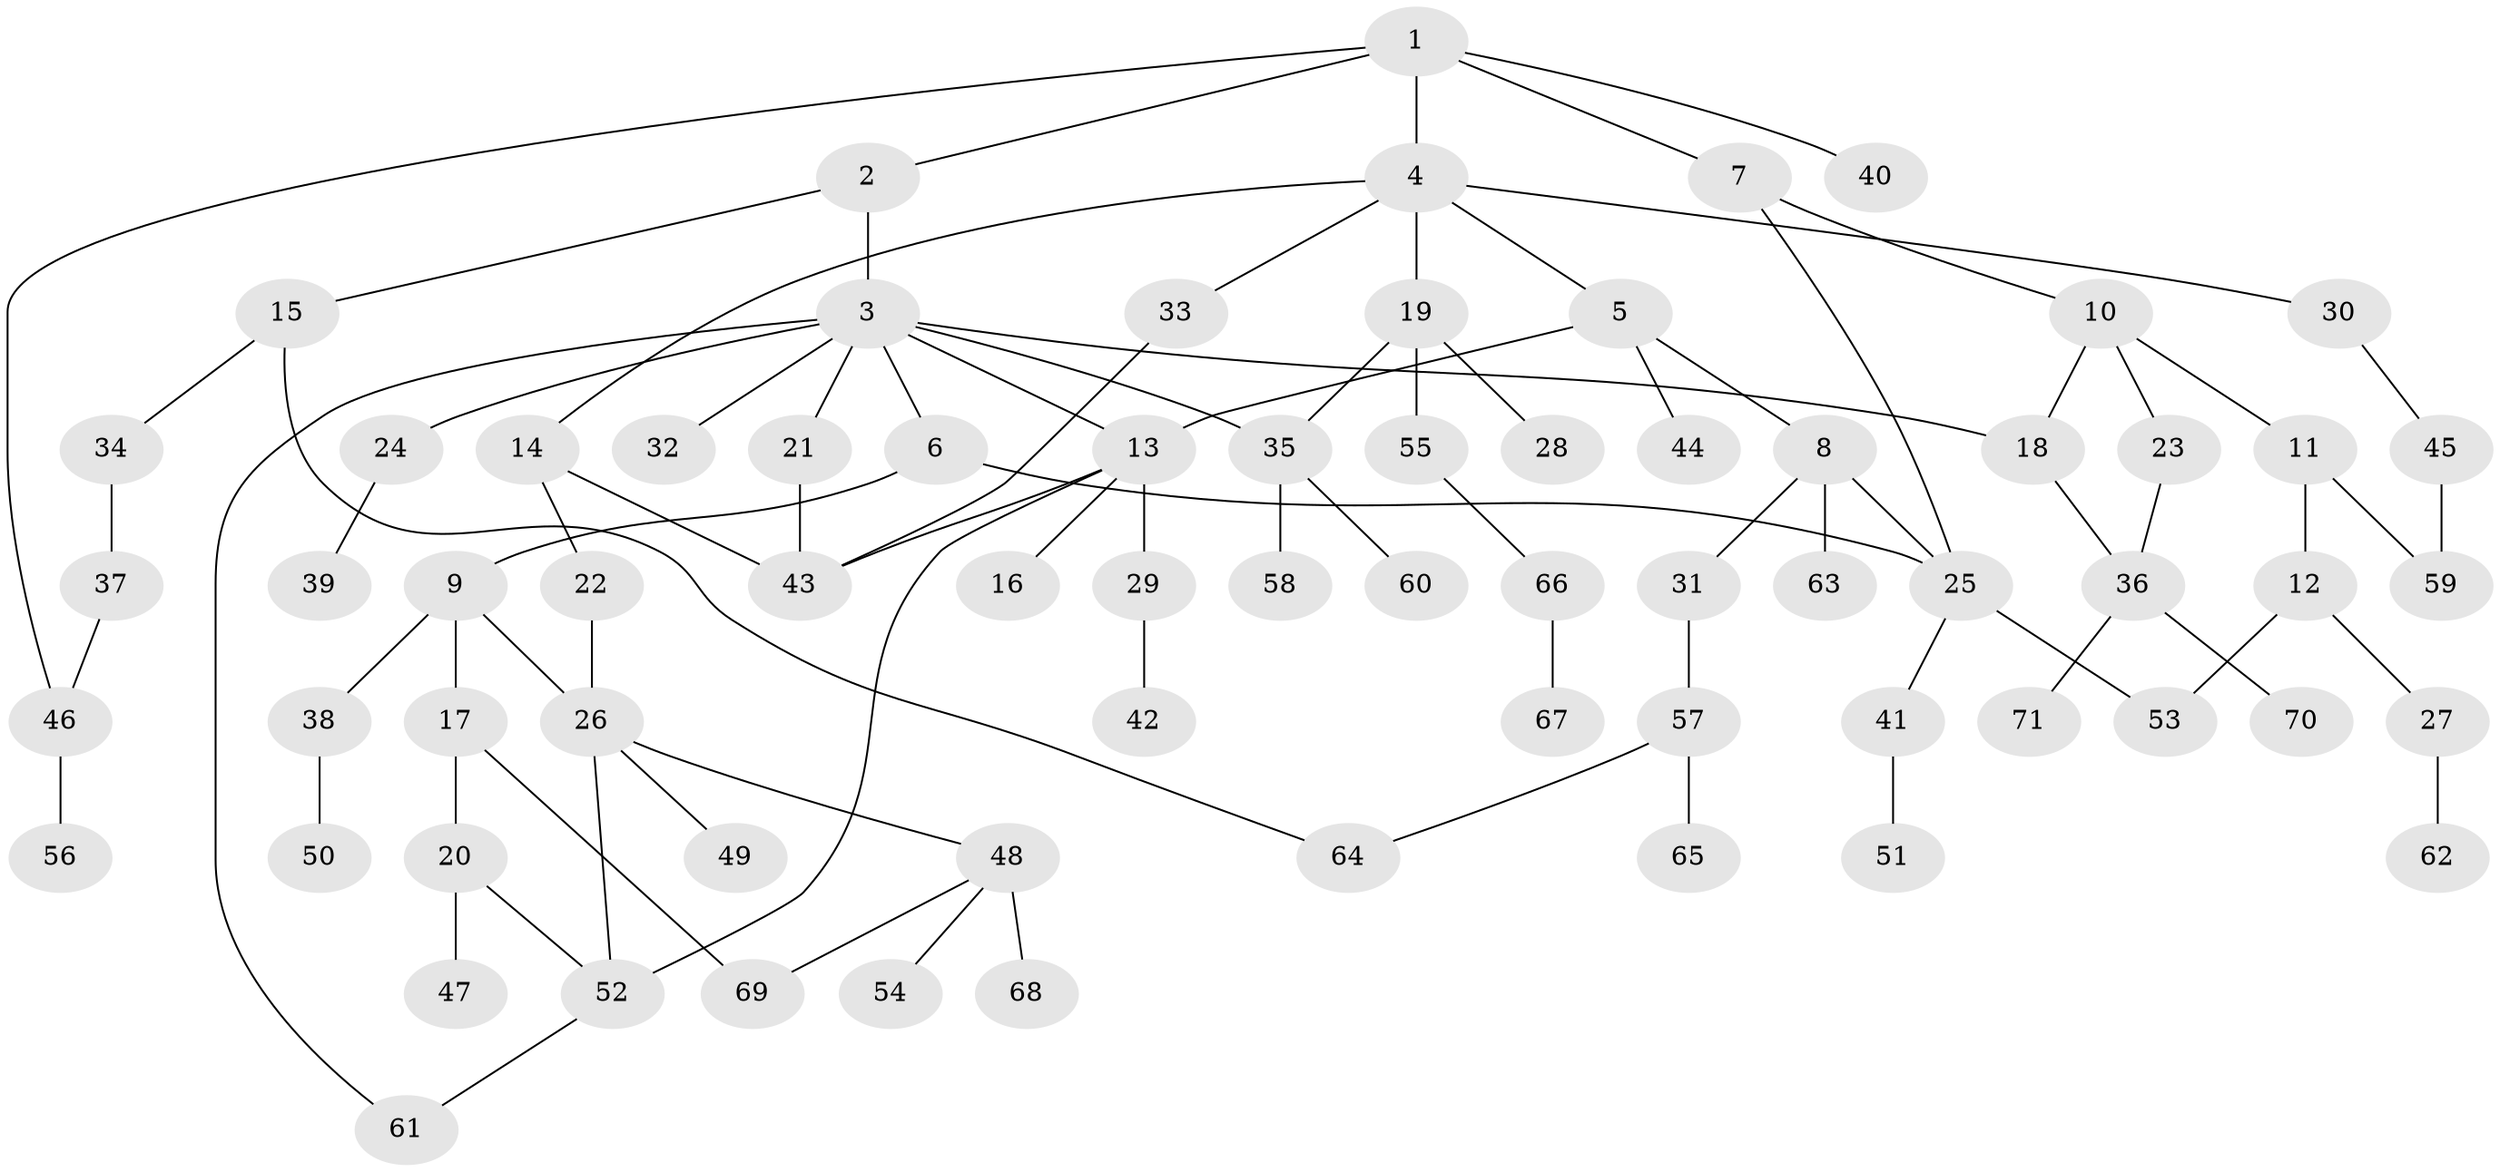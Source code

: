// coarse degree distribution, {8: 0.02040816326530612, 4: 0.16326530612244897, 1: 0.40816326530612246, 2: 0.22448979591836735, 5: 0.08163265306122448, 3: 0.061224489795918366, 6: 0.02040816326530612, 7: 0.02040816326530612}
// Generated by graph-tools (version 1.1) at 2025/45/03/04/25 21:45:57]
// undirected, 71 vertices, 88 edges
graph export_dot {
graph [start="1"]
  node [color=gray90,style=filled];
  1;
  2;
  3;
  4;
  5;
  6;
  7;
  8;
  9;
  10;
  11;
  12;
  13;
  14;
  15;
  16;
  17;
  18;
  19;
  20;
  21;
  22;
  23;
  24;
  25;
  26;
  27;
  28;
  29;
  30;
  31;
  32;
  33;
  34;
  35;
  36;
  37;
  38;
  39;
  40;
  41;
  42;
  43;
  44;
  45;
  46;
  47;
  48;
  49;
  50;
  51;
  52;
  53;
  54;
  55;
  56;
  57;
  58;
  59;
  60;
  61;
  62;
  63;
  64;
  65;
  66;
  67;
  68;
  69;
  70;
  71;
  1 -- 2;
  1 -- 4;
  1 -- 7;
  1 -- 40;
  1 -- 46;
  2 -- 3;
  2 -- 15;
  3 -- 6;
  3 -- 21;
  3 -- 24;
  3 -- 32;
  3 -- 35;
  3 -- 61;
  3 -- 18;
  3 -- 13;
  4 -- 5;
  4 -- 14;
  4 -- 19;
  4 -- 30;
  4 -- 33;
  5 -- 8;
  5 -- 13;
  5 -- 44;
  6 -- 9;
  6 -- 25;
  7 -- 10;
  7 -- 25;
  8 -- 31;
  8 -- 63;
  8 -- 25;
  9 -- 17;
  9 -- 26;
  9 -- 38;
  10 -- 11;
  10 -- 18;
  10 -- 23;
  11 -- 12;
  11 -- 59;
  12 -- 27;
  12 -- 53;
  13 -- 16;
  13 -- 29;
  13 -- 52;
  13 -- 43;
  14 -- 22;
  14 -- 43;
  15 -- 34;
  15 -- 64;
  17 -- 20;
  17 -- 69;
  18 -- 36;
  19 -- 28;
  19 -- 55;
  19 -- 35;
  20 -- 47;
  20 -- 52;
  21 -- 43;
  22 -- 26;
  23 -- 36;
  24 -- 39;
  25 -- 41;
  25 -- 53;
  26 -- 48;
  26 -- 49;
  26 -- 52;
  27 -- 62;
  29 -- 42;
  30 -- 45;
  31 -- 57;
  33 -- 43;
  34 -- 37;
  35 -- 58;
  35 -- 60;
  36 -- 70;
  36 -- 71;
  37 -- 46;
  38 -- 50;
  41 -- 51;
  45 -- 59;
  46 -- 56;
  48 -- 54;
  48 -- 68;
  48 -- 69;
  52 -- 61;
  55 -- 66;
  57 -- 64;
  57 -- 65;
  66 -- 67;
}
